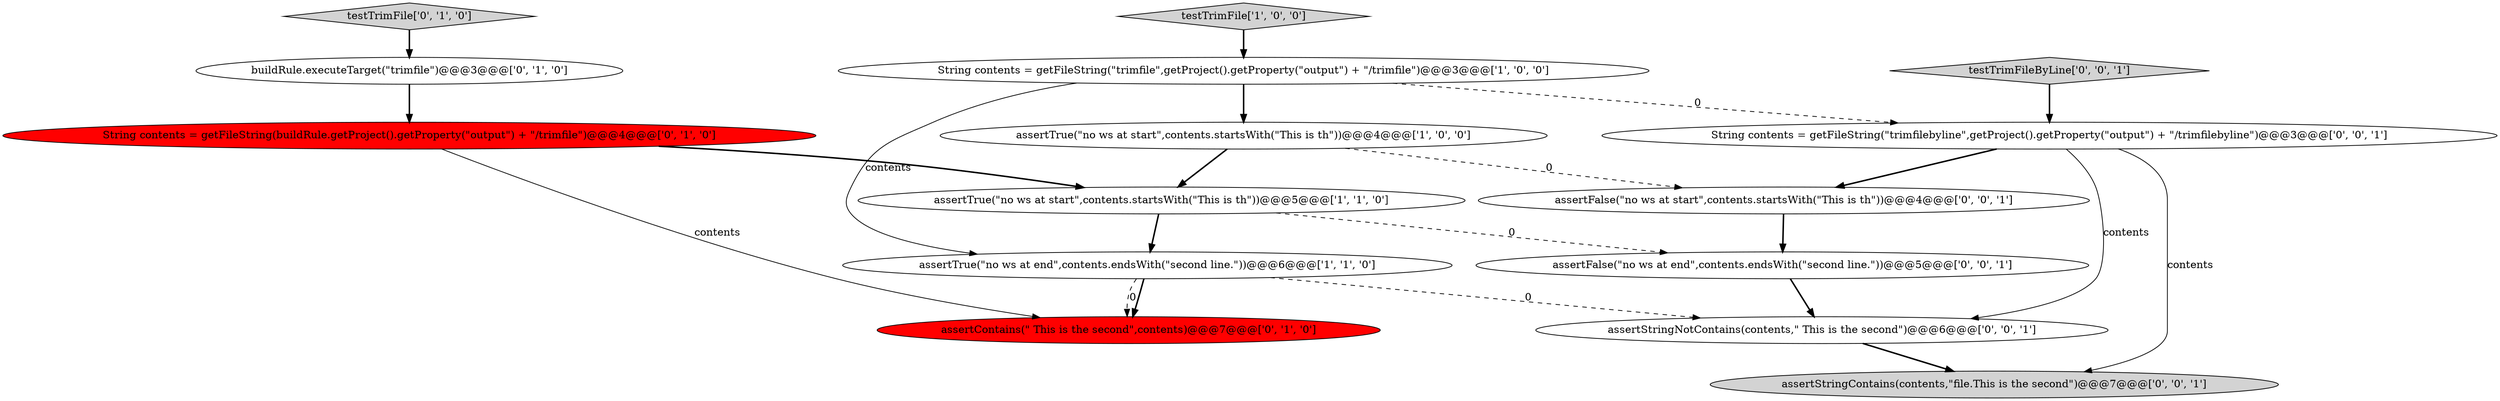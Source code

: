 digraph {
7 [style = filled, label = "buildRule.executeTarget(\"trimfile\")@@@3@@@['0', '1', '0']", fillcolor = white, shape = ellipse image = "AAA0AAABBB2BBB"];
8 [style = filled, label = "String contents = getFileString(buildRule.getProject().getProperty(\"output\") + \"/trimfile\")@@@4@@@['0', '1', '0']", fillcolor = red, shape = ellipse image = "AAA1AAABBB2BBB"];
11 [style = filled, label = "testTrimFileByLine['0', '0', '1']", fillcolor = lightgray, shape = diamond image = "AAA0AAABBB3BBB"];
2 [style = filled, label = "testTrimFile['1', '0', '0']", fillcolor = lightgray, shape = diamond image = "AAA0AAABBB1BBB"];
12 [style = filled, label = "assertFalse(\"no ws at start\",contents.startsWith(\"This is th\"))@@@4@@@['0', '0', '1']", fillcolor = white, shape = ellipse image = "AAA0AAABBB3BBB"];
14 [style = filled, label = "assertStringContains(contents,\"file.This is the second\")@@@7@@@['0', '0', '1']", fillcolor = lightgray, shape = ellipse image = "AAA0AAABBB3BBB"];
10 [style = filled, label = "assertStringNotContains(contents,\" This is the second\")@@@6@@@['0', '0', '1']", fillcolor = white, shape = ellipse image = "AAA0AAABBB3BBB"];
9 [style = filled, label = "String contents = getFileString(\"trimfilebyline\",getProject().getProperty(\"output\") + \"/trimfilebyline\")@@@3@@@['0', '0', '1']", fillcolor = white, shape = ellipse image = "AAA0AAABBB3BBB"];
4 [style = filled, label = "assertTrue(\"no ws at start\",contents.startsWith(\"This is th\"))@@@5@@@['1', '1', '0']", fillcolor = white, shape = ellipse image = "AAA0AAABBB1BBB"];
6 [style = filled, label = "testTrimFile['0', '1', '0']", fillcolor = lightgray, shape = diamond image = "AAA0AAABBB2BBB"];
3 [style = filled, label = "assertTrue(\"no ws at end\",contents.endsWith(\"second line.\"))@@@6@@@['1', '1', '0']", fillcolor = white, shape = ellipse image = "AAA0AAABBB1BBB"];
1 [style = filled, label = "String contents = getFileString(\"trimfile\",getProject().getProperty(\"output\") + \"/trimfile\")@@@3@@@['1', '0', '0']", fillcolor = white, shape = ellipse image = "AAA0AAABBB1BBB"];
0 [style = filled, label = "assertTrue(\"no ws at start\",contents.startsWith(\"This is th\"))@@@4@@@['1', '0', '0']", fillcolor = white, shape = ellipse image = "AAA0AAABBB1BBB"];
13 [style = filled, label = "assertFalse(\"no ws at end\",contents.endsWith(\"second line.\"))@@@5@@@['0', '0', '1']", fillcolor = white, shape = ellipse image = "AAA0AAABBB3BBB"];
5 [style = filled, label = "assertContains(\" This is the second\",contents)@@@7@@@['0', '1', '0']", fillcolor = red, shape = ellipse image = "AAA1AAABBB2BBB"];
3->5 [style = dashed, label="0"];
13->10 [style = bold, label=""];
1->3 [style = solid, label="contents"];
4->3 [style = bold, label=""];
10->14 [style = bold, label=""];
2->1 [style = bold, label=""];
1->9 [style = dashed, label="0"];
1->0 [style = bold, label=""];
0->12 [style = dashed, label="0"];
7->8 [style = bold, label=""];
11->9 [style = bold, label=""];
9->14 [style = solid, label="contents"];
12->13 [style = bold, label=""];
3->5 [style = bold, label=""];
8->5 [style = solid, label="contents"];
0->4 [style = bold, label=""];
9->10 [style = solid, label="contents"];
3->10 [style = dashed, label="0"];
9->12 [style = bold, label=""];
8->4 [style = bold, label=""];
6->7 [style = bold, label=""];
4->13 [style = dashed, label="0"];
}

